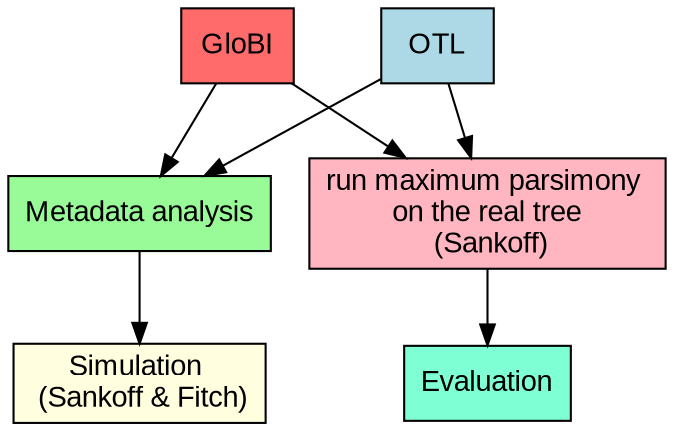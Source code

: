 digraph G {
	graph[fontname="arial"]
	node [style=filled, fillcolor=seagreen1, shape=box, fontname="arial"];

	cluster_0 [label = "GloBI", fillcolor=indianred1]
	cluster_1 [label = "OTL", fillcolor=lightblue]
	cluster_2 [label = "Metadata analysis", fillcolor=palegreen]
	cluster_3 [label = "Simulation \n (Sankoff & Fitch)", fillcolor=lightyellow]
	cluster_4 [label = "run maximum parsimony \n on the real tree \n (Sankoff)", fillcolor=lightpink]
	cluster_5 [label = "Evaluation", fillcolor=aquamarine]

	cluster_0 -> cluster_2
	cluster_0 -> cluster_4
	cluster_1 -> cluster_2
	cluster_1 -> cluster_4
	cluster_2 -> cluster_3
	cluster_4 -> cluster_5

}